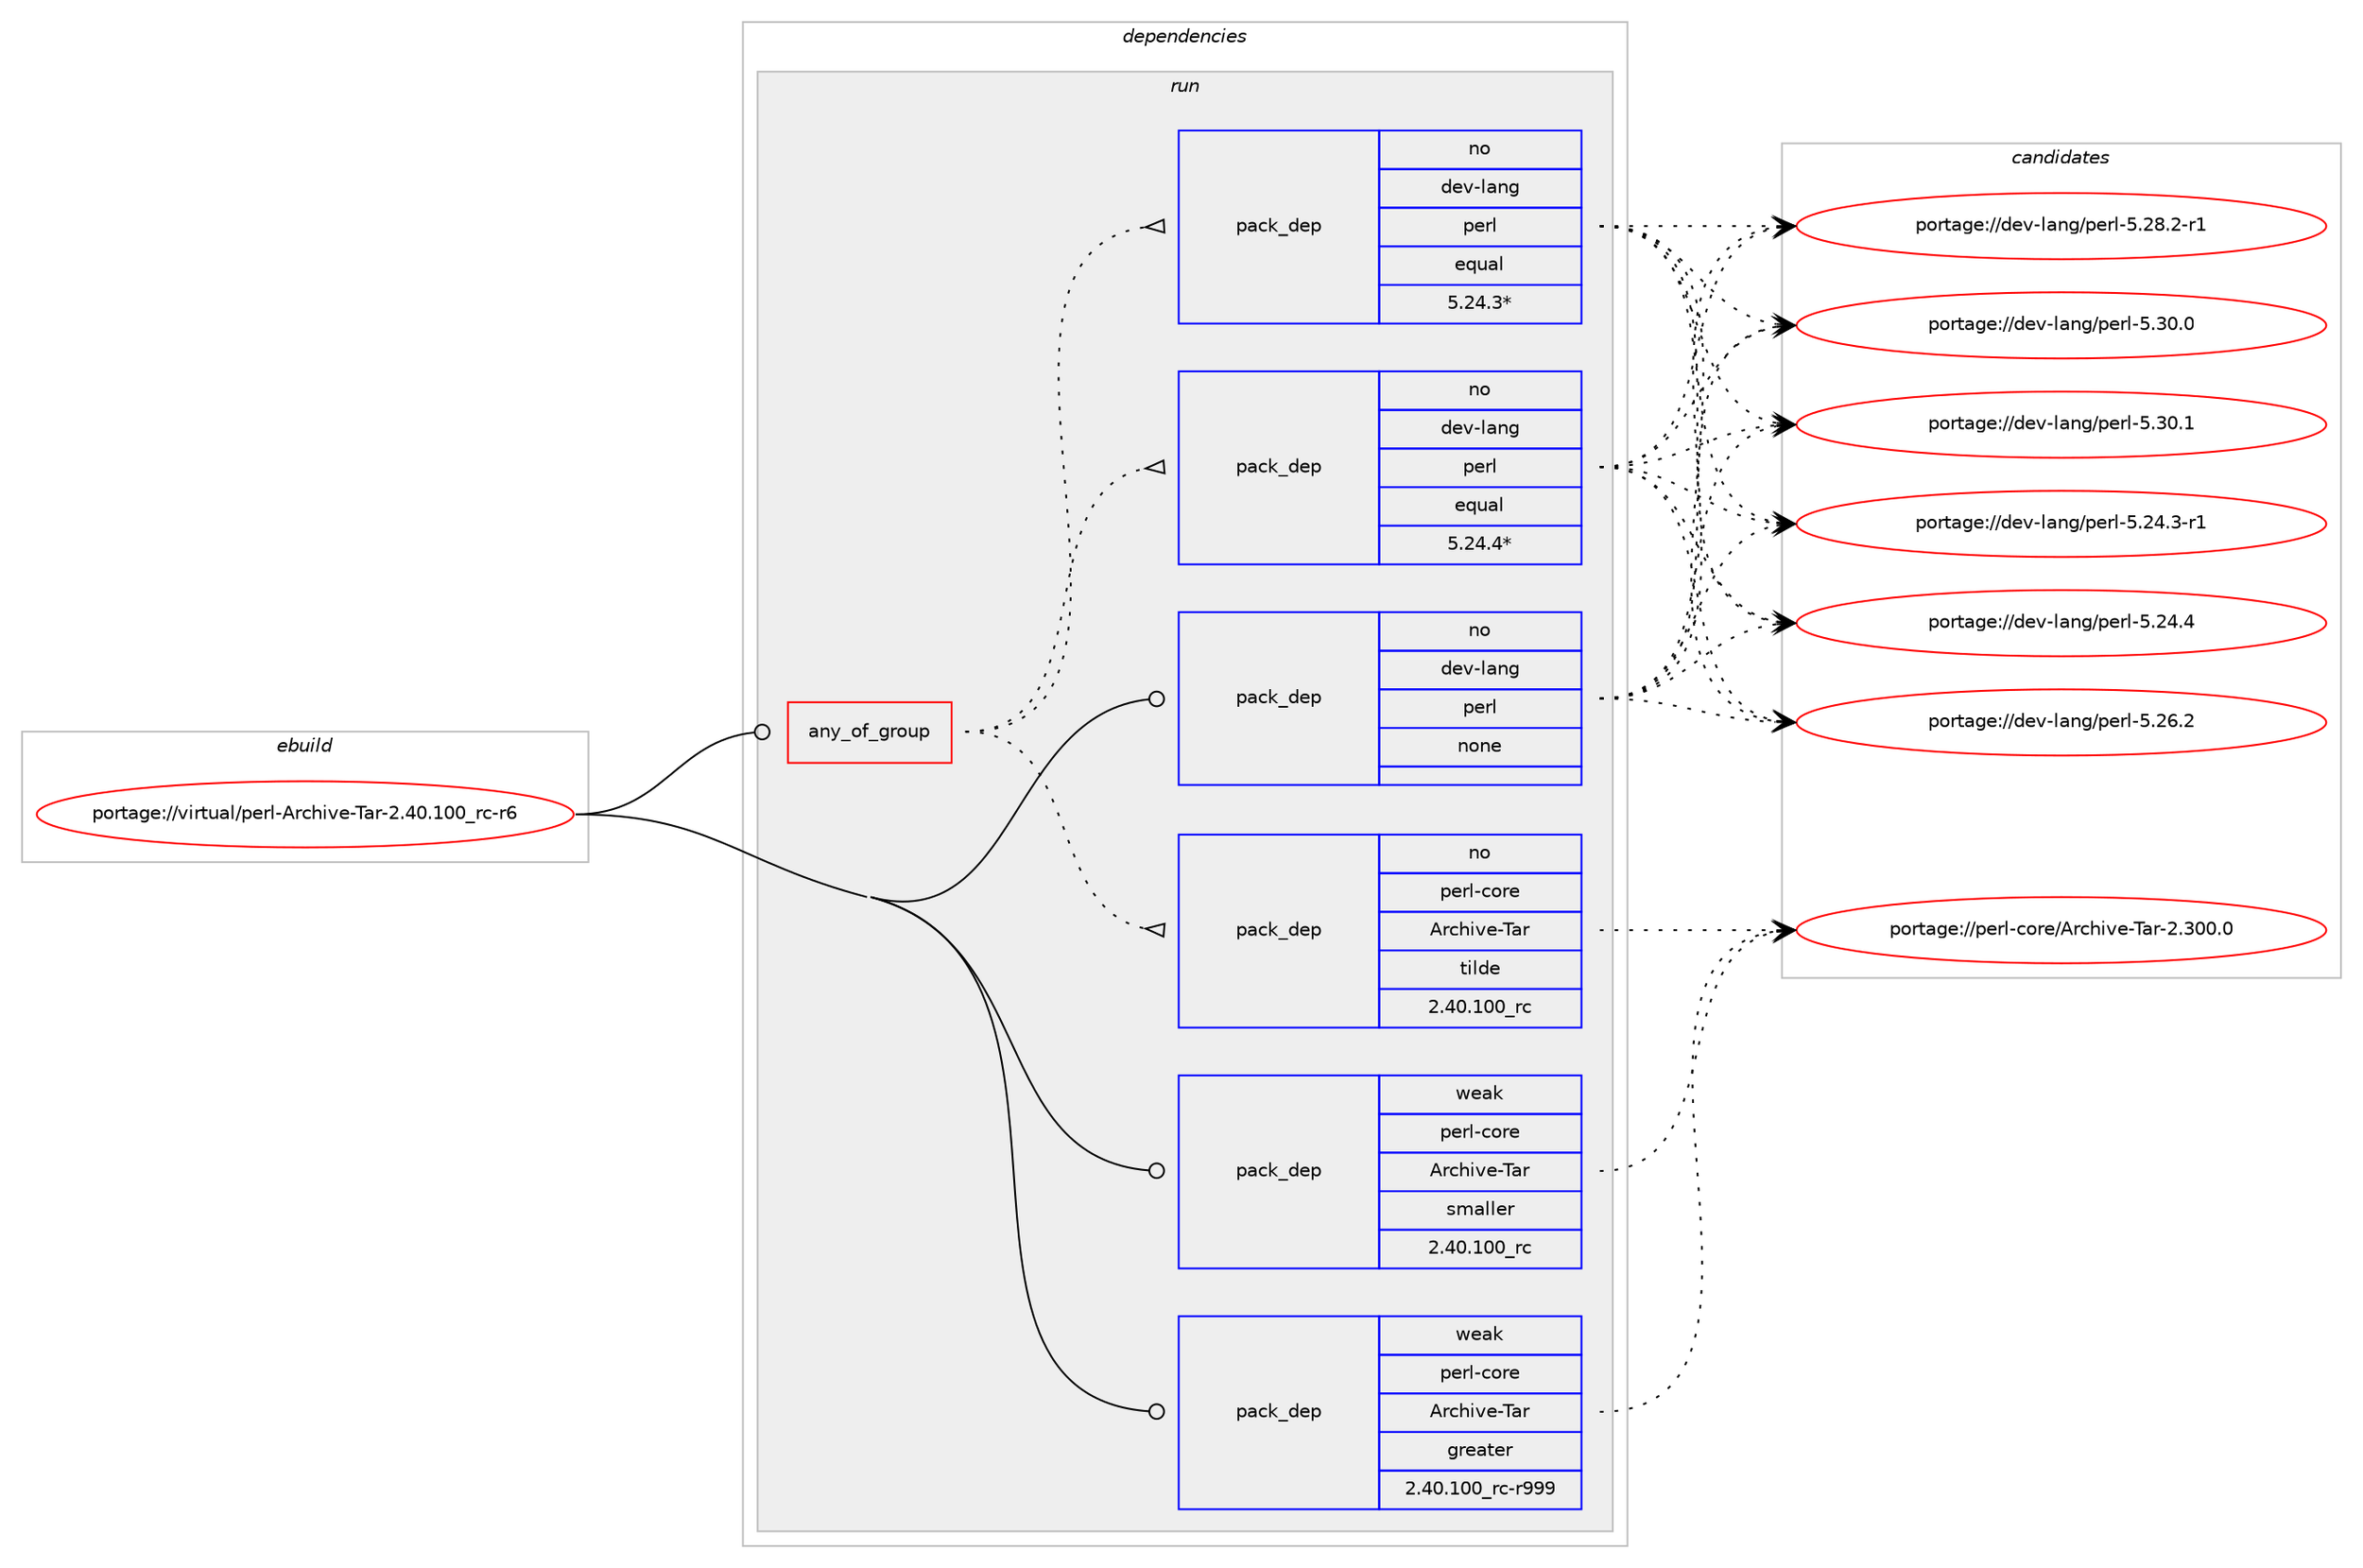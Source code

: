 digraph prolog {

# *************
# Graph options
# *************

newrank=true;
concentrate=true;
compound=true;
graph [rankdir=LR,fontname=Helvetica,fontsize=10,ranksep=1.5];#, ranksep=2.5, nodesep=0.2];
edge  [arrowhead=vee];
node  [fontname=Helvetica,fontsize=10];

# **********
# The ebuild
# **********

subgraph cluster_leftcol {
color=gray;
rank=same;
label=<<i>ebuild</i>>;
id [label="portage://virtual/perl-Archive-Tar-2.40.100_rc-r6", color=red, width=4, href="../virtual/perl-Archive-Tar-2.40.100_rc-r6.svg"];
}

# ****************
# The dependencies
# ****************

subgraph cluster_midcol {
color=gray;
label=<<i>dependencies</i>>;
subgraph cluster_compile {
fillcolor="#eeeeee";
style=filled;
label=<<i>compile</i>>;
}
subgraph cluster_compileandrun {
fillcolor="#eeeeee";
style=filled;
label=<<i>compile and run</i>>;
}
subgraph cluster_run {
fillcolor="#eeeeee";
style=filled;
label=<<i>run</i>>;
subgraph any7178 {
dependency434167 [label=<<TABLE BORDER="0" CELLBORDER="1" CELLSPACING="0" CELLPADDING="4"><TR><TD CELLPADDING="10">any_of_group</TD></TR></TABLE>>, shape=none, color=red];subgraph pack321744 {
dependency434168 [label=<<TABLE BORDER="0" CELLBORDER="1" CELLSPACING="0" CELLPADDING="4" WIDTH="220"><TR><TD ROWSPAN="6" CELLPADDING="30">pack_dep</TD></TR><TR><TD WIDTH="110">no</TD></TR><TR><TD>dev-lang</TD></TR><TR><TD>perl</TD></TR><TR><TD>equal</TD></TR><TR><TD>5.24.4*</TD></TR></TABLE>>, shape=none, color=blue];
}
dependency434167:e -> dependency434168:w [weight=20,style="dotted",arrowhead="oinv"];
subgraph pack321745 {
dependency434169 [label=<<TABLE BORDER="0" CELLBORDER="1" CELLSPACING="0" CELLPADDING="4" WIDTH="220"><TR><TD ROWSPAN="6" CELLPADDING="30">pack_dep</TD></TR><TR><TD WIDTH="110">no</TD></TR><TR><TD>dev-lang</TD></TR><TR><TD>perl</TD></TR><TR><TD>equal</TD></TR><TR><TD>5.24.3*</TD></TR></TABLE>>, shape=none, color=blue];
}
dependency434167:e -> dependency434169:w [weight=20,style="dotted",arrowhead="oinv"];
subgraph pack321746 {
dependency434170 [label=<<TABLE BORDER="0" CELLBORDER="1" CELLSPACING="0" CELLPADDING="4" WIDTH="220"><TR><TD ROWSPAN="6" CELLPADDING="30">pack_dep</TD></TR><TR><TD WIDTH="110">no</TD></TR><TR><TD>perl-core</TD></TR><TR><TD>Archive-Tar</TD></TR><TR><TD>tilde</TD></TR><TR><TD>2.40.100_rc</TD></TR></TABLE>>, shape=none, color=blue];
}
dependency434167:e -> dependency434170:w [weight=20,style="dotted",arrowhead="oinv"];
}
id:e -> dependency434167:w [weight=20,style="solid",arrowhead="odot"];
subgraph pack321747 {
dependency434171 [label=<<TABLE BORDER="0" CELLBORDER="1" CELLSPACING="0" CELLPADDING="4" WIDTH="220"><TR><TD ROWSPAN="6" CELLPADDING="30">pack_dep</TD></TR><TR><TD WIDTH="110">no</TD></TR><TR><TD>dev-lang</TD></TR><TR><TD>perl</TD></TR><TR><TD>none</TD></TR><TR><TD></TD></TR></TABLE>>, shape=none, color=blue];
}
id:e -> dependency434171:w [weight=20,style="solid",arrowhead="odot"];
subgraph pack321748 {
dependency434172 [label=<<TABLE BORDER="0" CELLBORDER="1" CELLSPACING="0" CELLPADDING="4" WIDTH="220"><TR><TD ROWSPAN="6" CELLPADDING="30">pack_dep</TD></TR><TR><TD WIDTH="110">weak</TD></TR><TR><TD>perl-core</TD></TR><TR><TD>Archive-Tar</TD></TR><TR><TD>greater</TD></TR><TR><TD>2.40.100_rc-r999</TD></TR></TABLE>>, shape=none, color=blue];
}
id:e -> dependency434172:w [weight=20,style="solid",arrowhead="odot"];
subgraph pack321749 {
dependency434173 [label=<<TABLE BORDER="0" CELLBORDER="1" CELLSPACING="0" CELLPADDING="4" WIDTH="220"><TR><TD ROWSPAN="6" CELLPADDING="30">pack_dep</TD></TR><TR><TD WIDTH="110">weak</TD></TR><TR><TD>perl-core</TD></TR><TR><TD>Archive-Tar</TD></TR><TR><TD>smaller</TD></TR><TR><TD>2.40.100_rc</TD></TR></TABLE>>, shape=none, color=blue];
}
id:e -> dependency434173:w [weight=20,style="solid",arrowhead="odot"];
}
}

# **************
# The candidates
# **************

subgraph cluster_choices {
rank=same;
color=gray;
label=<<i>candidates</i>>;

subgraph choice321744 {
color=black;
nodesep=1;
choiceportage100101118451089711010347112101114108455346505246514511449 [label="portage://dev-lang/perl-5.24.3-r1", color=red, width=4,href="../dev-lang/perl-5.24.3-r1.svg"];
choiceportage10010111845108971101034711210111410845534650524652 [label="portage://dev-lang/perl-5.24.4", color=red, width=4,href="../dev-lang/perl-5.24.4.svg"];
choiceportage10010111845108971101034711210111410845534650544650 [label="portage://dev-lang/perl-5.26.2", color=red, width=4,href="../dev-lang/perl-5.26.2.svg"];
choiceportage100101118451089711010347112101114108455346505646504511449 [label="portage://dev-lang/perl-5.28.2-r1", color=red, width=4,href="../dev-lang/perl-5.28.2-r1.svg"];
choiceportage10010111845108971101034711210111410845534651484648 [label="portage://dev-lang/perl-5.30.0", color=red, width=4,href="../dev-lang/perl-5.30.0.svg"];
choiceportage10010111845108971101034711210111410845534651484649 [label="portage://dev-lang/perl-5.30.1", color=red, width=4,href="../dev-lang/perl-5.30.1.svg"];
dependency434168:e -> choiceportage100101118451089711010347112101114108455346505246514511449:w [style=dotted,weight="100"];
dependency434168:e -> choiceportage10010111845108971101034711210111410845534650524652:w [style=dotted,weight="100"];
dependency434168:e -> choiceportage10010111845108971101034711210111410845534650544650:w [style=dotted,weight="100"];
dependency434168:e -> choiceportage100101118451089711010347112101114108455346505646504511449:w [style=dotted,weight="100"];
dependency434168:e -> choiceportage10010111845108971101034711210111410845534651484648:w [style=dotted,weight="100"];
dependency434168:e -> choiceportage10010111845108971101034711210111410845534651484649:w [style=dotted,weight="100"];
}
subgraph choice321745 {
color=black;
nodesep=1;
choiceportage100101118451089711010347112101114108455346505246514511449 [label="portage://dev-lang/perl-5.24.3-r1", color=red, width=4,href="../dev-lang/perl-5.24.3-r1.svg"];
choiceportage10010111845108971101034711210111410845534650524652 [label="portage://dev-lang/perl-5.24.4", color=red, width=4,href="../dev-lang/perl-5.24.4.svg"];
choiceportage10010111845108971101034711210111410845534650544650 [label="portage://dev-lang/perl-5.26.2", color=red, width=4,href="../dev-lang/perl-5.26.2.svg"];
choiceportage100101118451089711010347112101114108455346505646504511449 [label="portage://dev-lang/perl-5.28.2-r1", color=red, width=4,href="../dev-lang/perl-5.28.2-r1.svg"];
choiceportage10010111845108971101034711210111410845534651484648 [label="portage://dev-lang/perl-5.30.0", color=red, width=4,href="../dev-lang/perl-5.30.0.svg"];
choiceportage10010111845108971101034711210111410845534651484649 [label="portage://dev-lang/perl-5.30.1", color=red, width=4,href="../dev-lang/perl-5.30.1.svg"];
dependency434169:e -> choiceportage100101118451089711010347112101114108455346505246514511449:w [style=dotted,weight="100"];
dependency434169:e -> choiceportage10010111845108971101034711210111410845534650524652:w [style=dotted,weight="100"];
dependency434169:e -> choiceportage10010111845108971101034711210111410845534650544650:w [style=dotted,weight="100"];
dependency434169:e -> choiceportage100101118451089711010347112101114108455346505646504511449:w [style=dotted,weight="100"];
dependency434169:e -> choiceportage10010111845108971101034711210111410845534651484648:w [style=dotted,weight="100"];
dependency434169:e -> choiceportage10010111845108971101034711210111410845534651484649:w [style=dotted,weight="100"];
}
subgraph choice321746 {
color=black;
nodesep=1;
choiceportage11210111410845991111141014765114991041051181014584971144550465148484648 [label="portage://perl-core/Archive-Tar-2.300.0", color=red, width=4,href="../perl-core/Archive-Tar-2.300.0.svg"];
dependency434170:e -> choiceportage11210111410845991111141014765114991041051181014584971144550465148484648:w [style=dotted,weight="100"];
}
subgraph choice321747 {
color=black;
nodesep=1;
choiceportage100101118451089711010347112101114108455346505246514511449 [label="portage://dev-lang/perl-5.24.3-r1", color=red, width=4,href="../dev-lang/perl-5.24.3-r1.svg"];
choiceportage10010111845108971101034711210111410845534650524652 [label="portage://dev-lang/perl-5.24.4", color=red, width=4,href="../dev-lang/perl-5.24.4.svg"];
choiceportage10010111845108971101034711210111410845534650544650 [label="portage://dev-lang/perl-5.26.2", color=red, width=4,href="../dev-lang/perl-5.26.2.svg"];
choiceportage100101118451089711010347112101114108455346505646504511449 [label="portage://dev-lang/perl-5.28.2-r1", color=red, width=4,href="../dev-lang/perl-5.28.2-r1.svg"];
choiceportage10010111845108971101034711210111410845534651484648 [label="portage://dev-lang/perl-5.30.0", color=red, width=4,href="../dev-lang/perl-5.30.0.svg"];
choiceportage10010111845108971101034711210111410845534651484649 [label="portage://dev-lang/perl-5.30.1", color=red, width=4,href="../dev-lang/perl-5.30.1.svg"];
dependency434171:e -> choiceportage100101118451089711010347112101114108455346505246514511449:w [style=dotted,weight="100"];
dependency434171:e -> choiceportage10010111845108971101034711210111410845534650524652:w [style=dotted,weight="100"];
dependency434171:e -> choiceportage10010111845108971101034711210111410845534650544650:w [style=dotted,weight="100"];
dependency434171:e -> choiceportage100101118451089711010347112101114108455346505646504511449:w [style=dotted,weight="100"];
dependency434171:e -> choiceportage10010111845108971101034711210111410845534651484648:w [style=dotted,weight="100"];
dependency434171:e -> choiceportage10010111845108971101034711210111410845534651484649:w [style=dotted,weight="100"];
}
subgraph choice321748 {
color=black;
nodesep=1;
choiceportage11210111410845991111141014765114991041051181014584971144550465148484648 [label="portage://perl-core/Archive-Tar-2.300.0", color=red, width=4,href="../perl-core/Archive-Tar-2.300.0.svg"];
dependency434172:e -> choiceportage11210111410845991111141014765114991041051181014584971144550465148484648:w [style=dotted,weight="100"];
}
subgraph choice321749 {
color=black;
nodesep=1;
choiceportage11210111410845991111141014765114991041051181014584971144550465148484648 [label="portage://perl-core/Archive-Tar-2.300.0", color=red, width=4,href="../perl-core/Archive-Tar-2.300.0.svg"];
dependency434173:e -> choiceportage11210111410845991111141014765114991041051181014584971144550465148484648:w [style=dotted,weight="100"];
}
}

}
